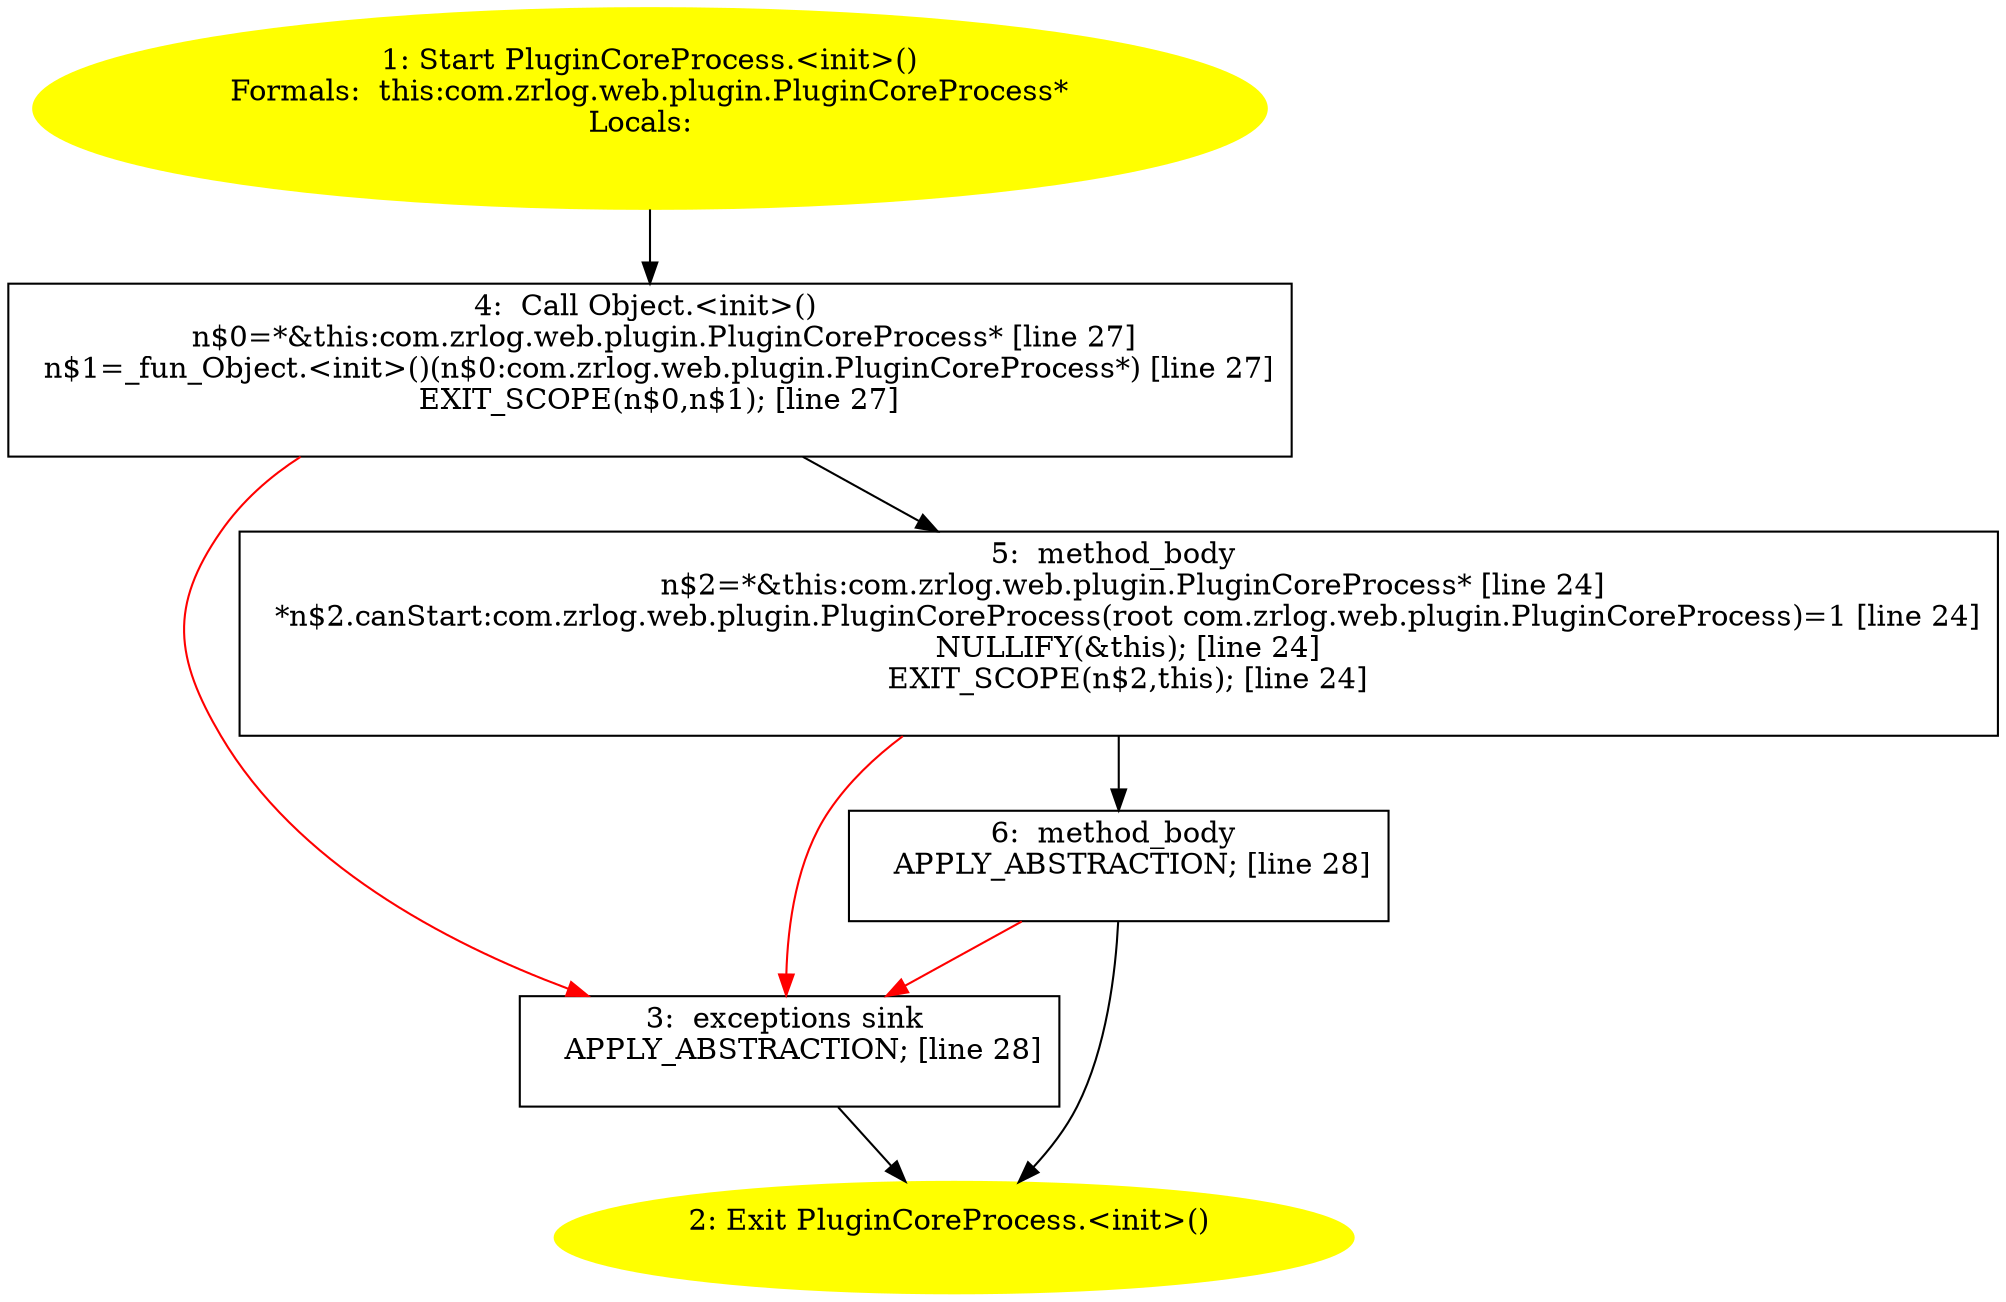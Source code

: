 /* @generated */
digraph cfg {
"com.zrlog.web.plugin.PluginCoreProcess.<init>().8572c929608c49702a3be1ceb8a9c2bd_1" [label="1: Start PluginCoreProcess.<init>()\nFormals:  this:com.zrlog.web.plugin.PluginCoreProcess*\nLocals:  \n  " color=yellow style=filled]
	

	 "com.zrlog.web.plugin.PluginCoreProcess.<init>().8572c929608c49702a3be1ceb8a9c2bd_1" -> "com.zrlog.web.plugin.PluginCoreProcess.<init>().8572c929608c49702a3be1ceb8a9c2bd_4" ;
"com.zrlog.web.plugin.PluginCoreProcess.<init>().8572c929608c49702a3be1ceb8a9c2bd_2" [label="2: Exit PluginCoreProcess.<init>() \n  " color=yellow style=filled]
	

"com.zrlog.web.plugin.PluginCoreProcess.<init>().8572c929608c49702a3be1ceb8a9c2bd_3" [label="3:  exceptions sink \n   APPLY_ABSTRACTION; [line 28]\n " shape="box"]
	

	 "com.zrlog.web.plugin.PluginCoreProcess.<init>().8572c929608c49702a3be1ceb8a9c2bd_3" -> "com.zrlog.web.plugin.PluginCoreProcess.<init>().8572c929608c49702a3be1ceb8a9c2bd_2" ;
"com.zrlog.web.plugin.PluginCoreProcess.<init>().8572c929608c49702a3be1ceb8a9c2bd_4" [label="4:  Call Object.<init>() \n   n$0=*&this:com.zrlog.web.plugin.PluginCoreProcess* [line 27]\n  n$1=_fun_Object.<init>()(n$0:com.zrlog.web.plugin.PluginCoreProcess*) [line 27]\n  EXIT_SCOPE(n$0,n$1); [line 27]\n " shape="box"]
	

	 "com.zrlog.web.plugin.PluginCoreProcess.<init>().8572c929608c49702a3be1ceb8a9c2bd_4" -> "com.zrlog.web.plugin.PluginCoreProcess.<init>().8572c929608c49702a3be1ceb8a9c2bd_5" ;
	 "com.zrlog.web.plugin.PluginCoreProcess.<init>().8572c929608c49702a3be1ceb8a9c2bd_4" -> "com.zrlog.web.plugin.PluginCoreProcess.<init>().8572c929608c49702a3be1ceb8a9c2bd_3" [color="red" ];
"com.zrlog.web.plugin.PluginCoreProcess.<init>().8572c929608c49702a3be1ceb8a9c2bd_5" [label="5:  method_body \n   n$2=*&this:com.zrlog.web.plugin.PluginCoreProcess* [line 24]\n  *n$2.canStart:com.zrlog.web.plugin.PluginCoreProcess(root com.zrlog.web.plugin.PluginCoreProcess)=1 [line 24]\n  NULLIFY(&this); [line 24]\n  EXIT_SCOPE(n$2,this); [line 24]\n " shape="box"]
	

	 "com.zrlog.web.plugin.PluginCoreProcess.<init>().8572c929608c49702a3be1ceb8a9c2bd_5" -> "com.zrlog.web.plugin.PluginCoreProcess.<init>().8572c929608c49702a3be1ceb8a9c2bd_6" ;
	 "com.zrlog.web.plugin.PluginCoreProcess.<init>().8572c929608c49702a3be1ceb8a9c2bd_5" -> "com.zrlog.web.plugin.PluginCoreProcess.<init>().8572c929608c49702a3be1ceb8a9c2bd_3" [color="red" ];
"com.zrlog.web.plugin.PluginCoreProcess.<init>().8572c929608c49702a3be1ceb8a9c2bd_6" [label="6:  method_body \n   APPLY_ABSTRACTION; [line 28]\n " shape="box"]
	

	 "com.zrlog.web.plugin.PluginCoreProcess.<init>().8572c929608c49702a3be1ceb8a9c2bd_6" -> "com.zrlog.web.plugin.PluginCoreProcess.<init>().8572c929608c49702a3be1ceb8a9c2bd_2" ;
	 "com.zrlog.web.plugin.PluginCoreProcess.<init>().8572c929608c49702a3be1ceb8a9c2bd_6" -> "com.zrlog.web.plugin.PluginCoreProcess.<init>().8572c929608c49702a3be1ceb8a9c2bd_3" [color="red" ];
}
